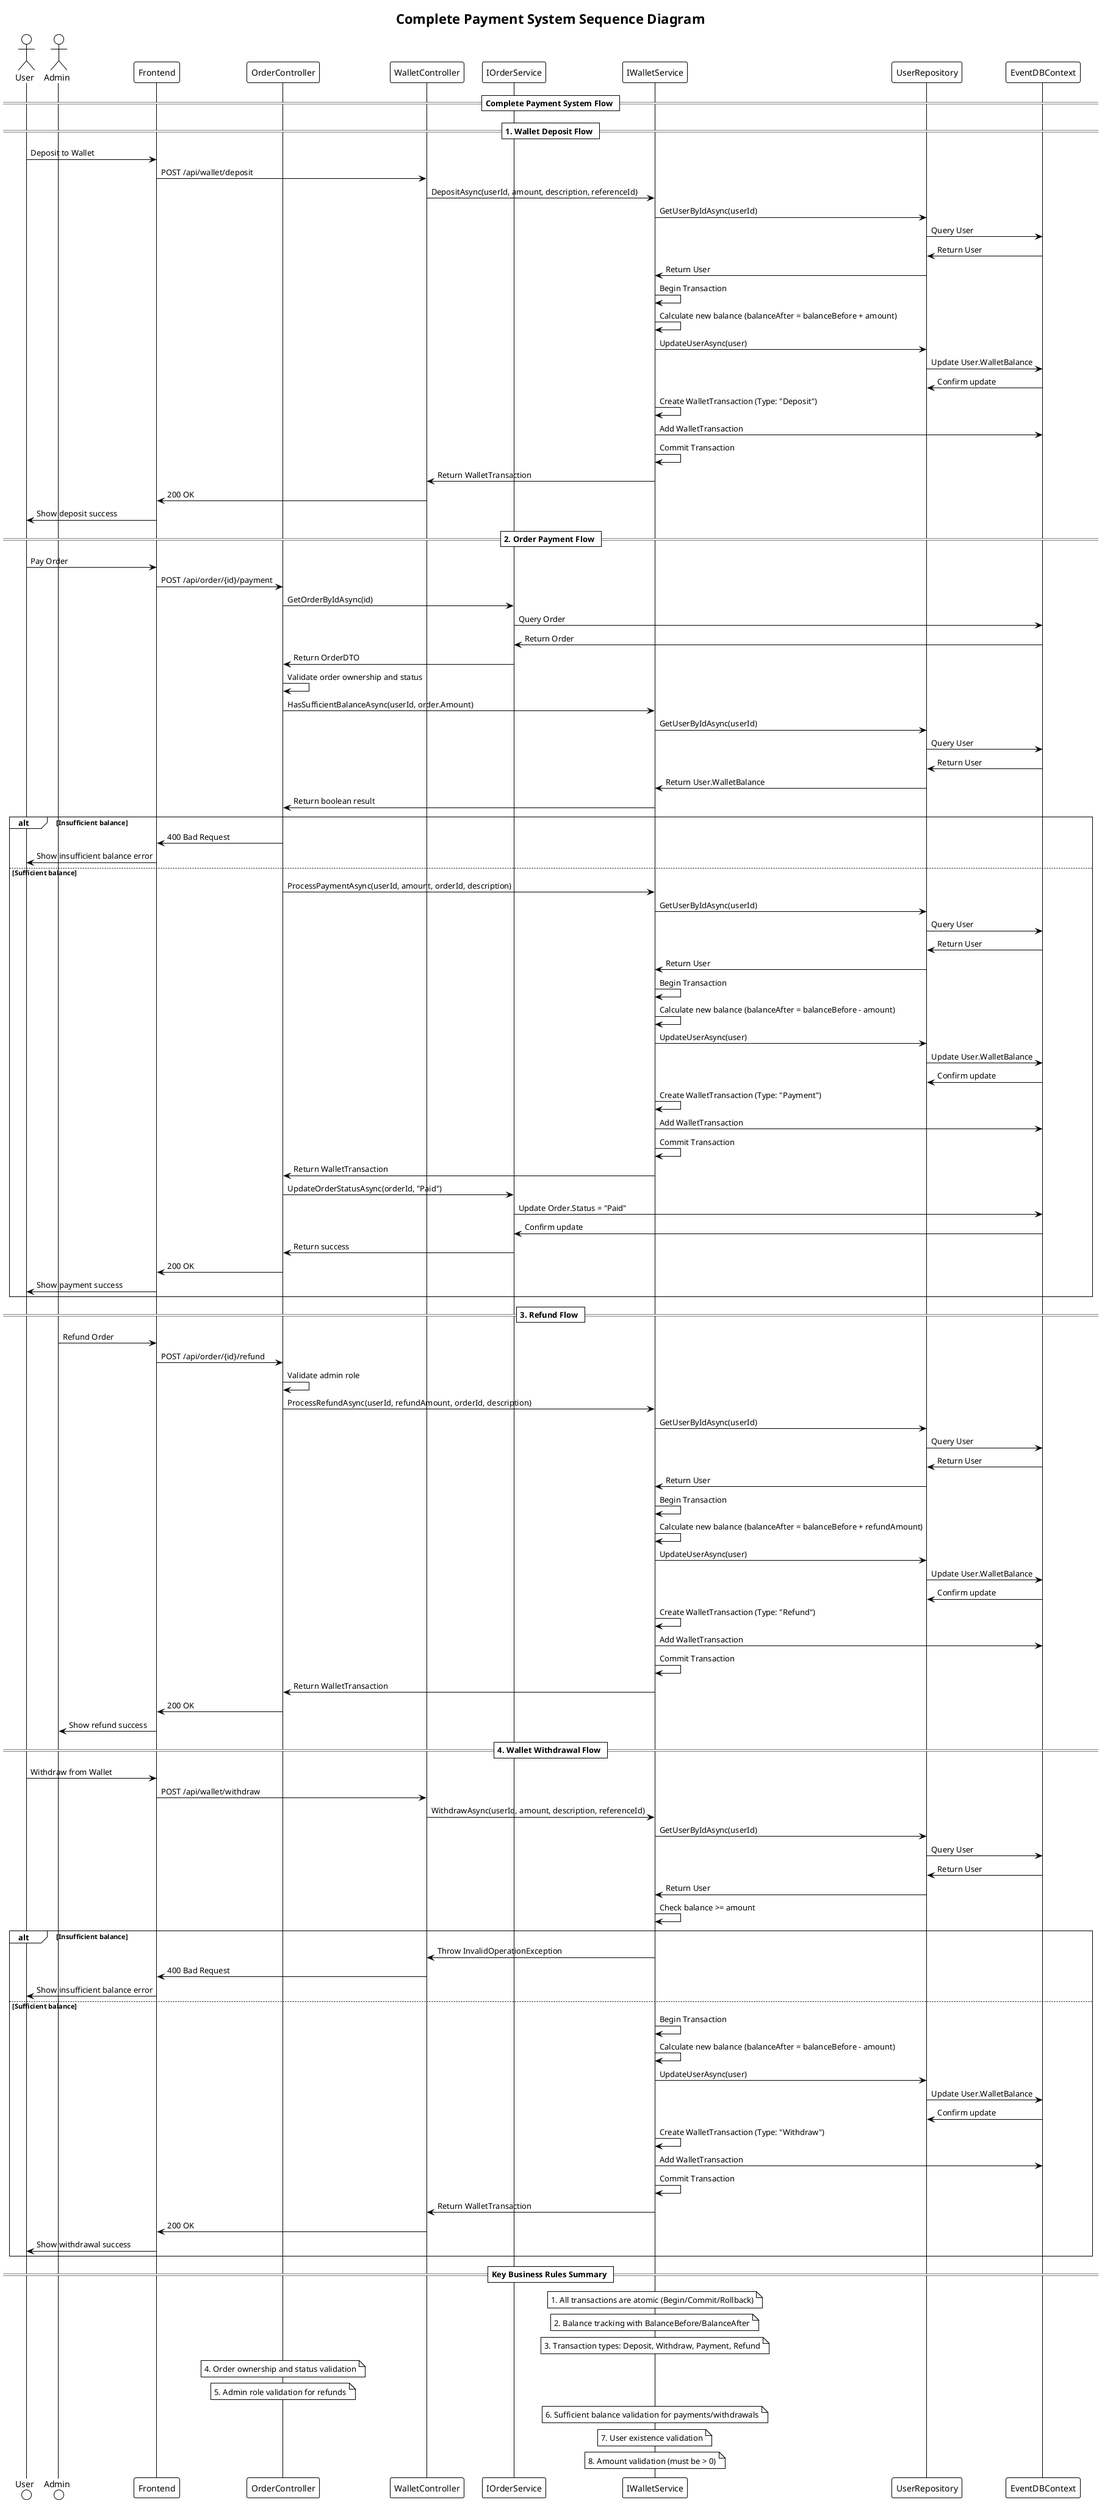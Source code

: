 @startuml Complete Payment System Sequence Diagram
!theme plain
title Complete Payment System Sequence Diagram

actor User as U
actor Admin as A
participant "Frontend" as F
participant "OrderController" as OC
participant "WalletController" as WC
participant "IOrderService" as OS
participant "IWalletService" as WS
participant "UserRepository" as UR
participant "EventDBContext" as DB

== Complete Payment System Flow ==

== 1. Wallet Deposit Flow ==
U -> F: Deposit to Wallet
F -> WC: POST /api/wallet/deposit
WC -> WS: DepositAsync(userId, amount, description, referenceId)
WS -> UR: GetUserByIdAsync(userId)
UR -> DB: Query User
DB -> UR: Return User
UR -> WS: Return User
WS -> WS: Begin Transaction
WS -> WS: Calculate new balance (balanceAfter = balanceBefore + amount)
WS -> UR: UpdateUserAsync(user)
UR -> DB: Update User.WalletBalance
DB -> UR: Confirm update
WS -> WS: Create WalletTransaction (Type: "Deposit")
WS -> DB: Add WalletTransaction
WS -> WS: Commit Transaction
WS -> WC: Return WalletTransaction
WC -> F: 200 OK
F -> U: Show deposit success

== 2. Order Payment Flow ==
U -> F: Pay Order
F -> OC: POST /api/order/{id}/payment
OC -> OS: GetOrderByIdAsync(id)
OS -> DB: Query Order
DB -> OS: Return Order
OS -> OC: Return OrderDTO
OC -> OC: Validate order ownership and status
OC -> WS: HasSufficientBalanceAsync(userId, order.Amount)
WS -> UR: GetUserByIdAsync(userId)
UR -> DB: Query User
DB -> UR: Return User
UR -> WS: Return User.WalletBalance
WS -> OC: Return boolean result

alt Insufficient balance
    OC -> F: 400 Bad Request
    F -> U: Show insufficient balance error
else Sufficient balance
    OC -> WS: ProcessPaymentAsync(userId, amount, orderId, description)
    WS -> UR: GetUserByIdAsync(userId)
    UR -> DB: Query User
    DB -> UR: Return User
    UR -> WS: Return User
    WS -> WS: Begin Transaction
    WS -> WS: Calculate new balance (balanceAfter = balanceBefore - amount)
    WS -> UR: UpdateUserAsync(user)
    UR -> DB: Update User.WalletBalance
    DB -> UR: Confirm update
    WS -> WS: Create WalletTransaction (Type: "Payment")
    WS -> DB: Add WalletTransaction
    WS -> WS: Commit Transaction
    WS -> OC: Return WalletTransaction
    OC -> OS: UpdateOrderStatusAsync(orderId, "Paid")
    OS -> DB: Update Order.Status = "Paid"
    DB -> OS: Confirm update
    OS -> OC: Return success
    OC -> F: 200 OK
    F -> U: Show payment success
end

== 3. Refund Flow ==
A -> F: Refund Order
F -> OC: POST /api/order/{id}/refund
OC -> OC: Validate admin role
OC -> WS: ProcessRefundAsync(userId, refundAmount, orderId, description)
WS -> UR: GetUserByIdAsync(userId)
UR -> DB: Query User
DB -> UR: Return User
UR -> WS: Return User
WS -> WS: Begin Transaction
WS -> WS: Calculate new balance (balanceAfter = balanceBefore + refundAmount)
WS -> UR: UpdateUserAsync(user)
UR -> DB: Update User.WalletBalance
DB -> UR: Confirm update
WS -> WS: Create WalletTransaction (Type: "Refund")
WS -> DB: Add WalletTransaction
WS -> WS: Commit Transaction
WS -> OC: Return WalletTransaction
OC -> F: 200 OK
F -> A: Show refund success

== 4. Wallet Withdrawal Flow ==
U -> F: Withdraw from Wallet
F -> WC: POST /api/wallet/withdraw
WC -> WS: WithdrawAsync(userId, amount, description, referenceId)
WS -> UR: GetUserByIdAsync(userId)
UR -> DB: Query User
DB -> UR: Return User
UR -> WS: Return User
WS -> WS: Check balance >= amount
alt Insufficient balance
    WS -> WC: Throw InvalidOperationException
    WC -> F: 400 Bad Request
    F -> U: Show insufficient balance error
else Sufficient balance
    WS -> WS: Begin Transaction
    WS -> WS: Calculate new balance (balanceAfter = balanceBefore - amount)
    WS -> UR: UpdateUserAsync(user)
    UR -> DB: Update User.WalletBalance
    DB -> UR: Confirm update
    WS -> WS: Create WalletTransaction (Type: "Withdraw")
    WS -> DB: Add WalletTransaction
    WS -> WS: Commit Transaction
    WS -> WC: Return WalletTransaction
    WC -> F: 200 OK
    F -> U: Show withdrawal success
end

== Key Business Rules Summary ==

note over WS: 1. All transactions are atomic (Begin/Commit/Rollback)
note over WS: 2. Balance tracking with BalanceBefore/BalanceAfter
note over WS: 3. Transaction types: Deposit, Withdraw, Payment, Refund
note over OC: 4. Order ownership and status validation
note over OC: 5. Admin role validation for refunds
note over WS: 6. Sufficient balance validation for payments/withdrawals
note over WS: 7. User existence validation
note over WS: 8. Amount validation (must be > 0)

@enduml
